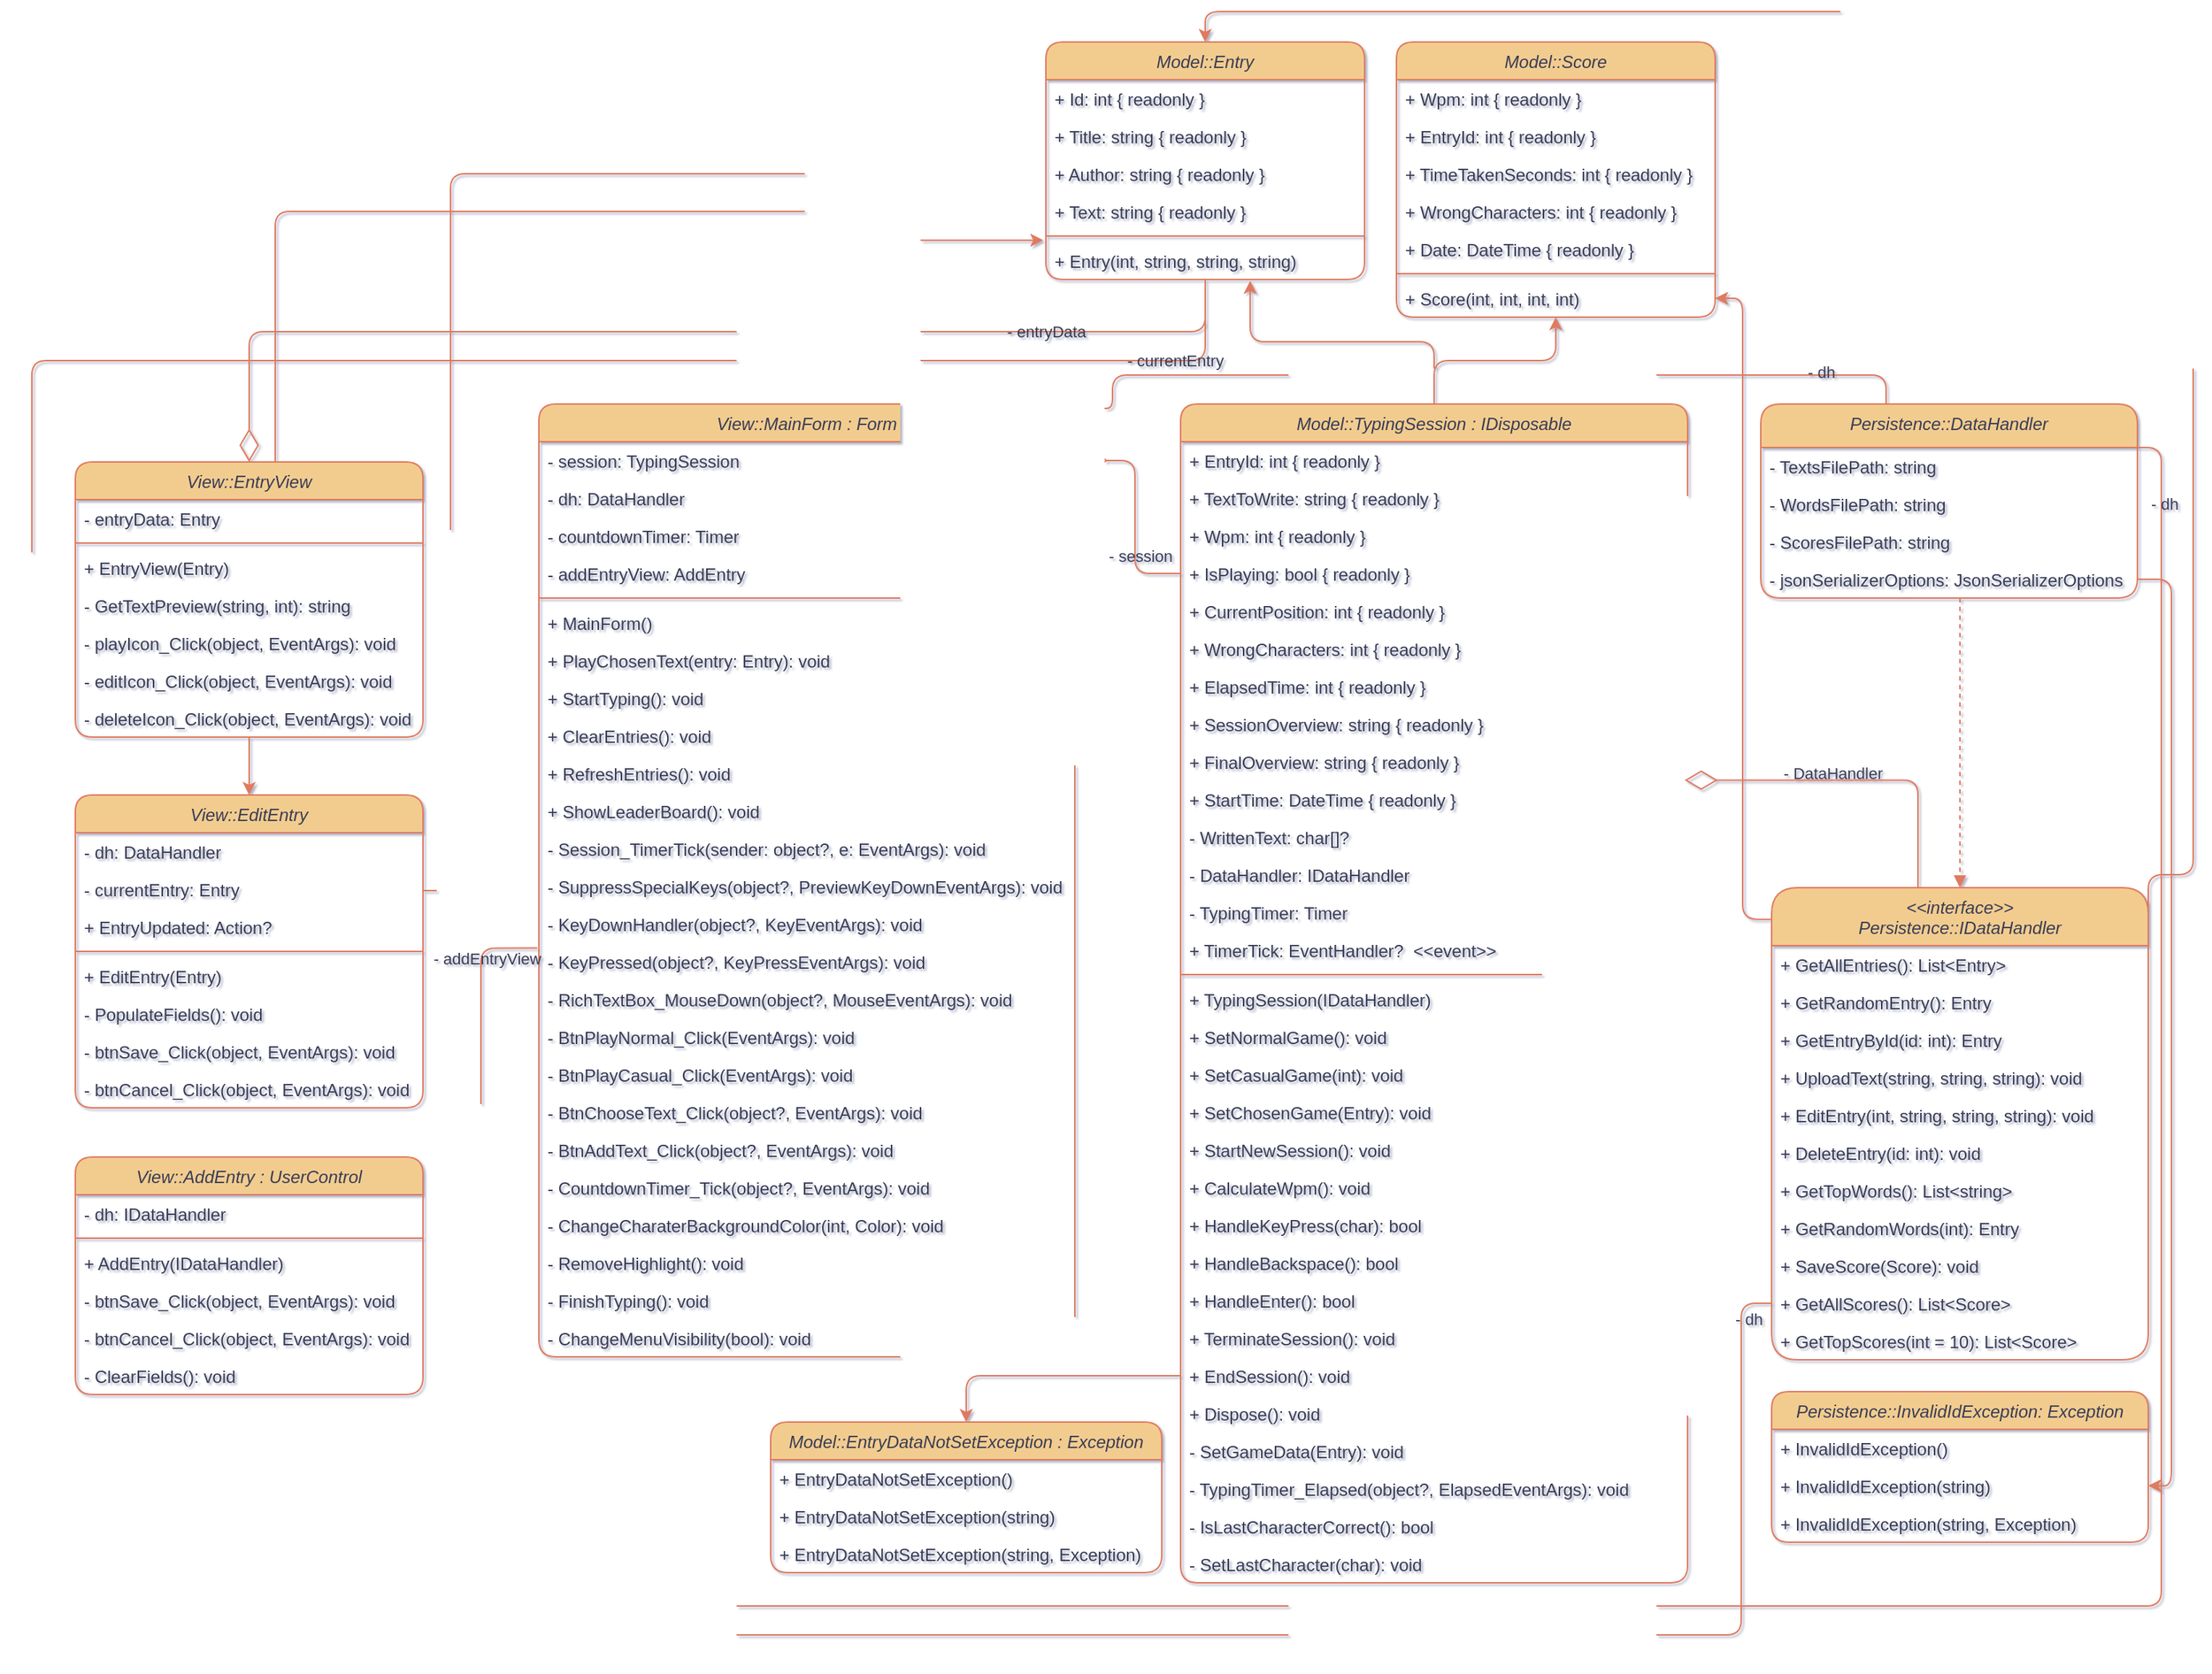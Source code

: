 <mxfile version="24.7.17">
  <diagram id="C5RBs43oDa-KdzZeNtuy" name="Page-1">
    <mxGraphModel dx="3695" dy="2937" grid="0" gridSize="10" guides="1" tooltips="1" connect="1" arrows="1" fold="1" page="1" pageScale="1" pageWidth="827" pageHeight="1169" background="#ffffff" math="0" shadow="1">
      <root>
        <mxCell id="WIyWlLk6GJQsqaUBKTNV-0" />
        <mxCell id="WIyWlLk6GJQsqaUBKTNV-1" parent="WIyWlLk6GJQsqaUBKTNV-0" />
        <mxCell id="zkfFHV4jXpPFQw0GAbJ--0" value="View::MainForm : Form" style="swimlane;fontStyle=2;align=center;verticalAlign=top;childLayout=stackLayout;horizontal=1;startSize=26;horizontalStack=0;resizeParent=1;resizeLast=0;collapsible=1;marginBottom=0;rounded=1;shadow=0;strokeWidth=1;labelBackgroundColor=none;fillColor=#F2CC8F;strokeColor=#E07A5F;fontColor=#393C56;" parent="WIyWlLk6GJQsqaUBKTNV-1" vertex="1">
          <mxGeometry x="60" y="50" width="370" height="658" as="geometry">
            <mxRectangle x="220" y="120" width="160" height="26" as="alternateBounds" />
          </mxGeometry>
        </mxCell>
        <mxCell id="zkfFHV4jXpPFQw0GAbJ--2" value="- session: TypingSession" style="text;align=left;verticalAlign=top;spacingLeft=4;spacingRight=4;overflow=hidden;rotatable=0;points=[[0,0.5],[1,0.5]];portConstraint=eastwest;rounded=1;shadow=0;html=0;labelBackgroundColor=none;fontColor=#393C56;" parent="zkfFHV4jXpPFQw0GAbJ--0" vertex="1">
          <mxGeometry y="26" width="370" height="26" as="geometry" />
        </mxCell>
        <mxCell id="zkfFHV4jXpPFQw0GAbJ--1" value="- dh: DataHandler" style="text;align=left;verticalAlign=top;spacingLeft=4;spacingRight=4;overflow=hidden;rotatable=0;points=[[0,0.5],[1,0.5]];portConstraint=eastwest;labelBackgroundColor=none;fontColor=#393C56;rounded=1;" parent="zkfFHV4jXpPFQw0GAbJ--0" vertex="1">
          <mxGeometry y="52" width="370" height="26" as="geometry" />
        </mxCell>
        <mxCell id="zkfFHV4jXpPFQw0GAbJ--3" value="- countdownTimer: Timer" style="text;align=left;verticalAlign=top;spacingLeft=4;spacingRight=4;overflow=hidden;rotatable=0;points=[[0,0.5],[1,0.5]];portConstraint=eastwest;rounded=1;shadow=0;html=0;labelBackgroundColor=none;fontColor=#393C56;" parent="zkfFHV4jXpPFQw0GAbJ--0" vertex="1">
          <mxGeometry y="78" width="370" height="26" as="geometry" />
        </mxCell>
        <mxCell id="OBLISQpFkdRMbbfd8KMB-1" value="- addEntryView: AddEntry" style="text;align=left;verticalAlign=top;spacingLeft=4;spacingRight=4;overflow=hidden;rotatable=0;points=[[0,0.5],[1,0.5]];portConstraint=eastwest;rounded=1;shadow=0;html=0;labelBackgroundColor=none;fontColor=#393C56;" parent="zkfFHV4jXpPFQw0GAbJ--0" vertex="1">
          <mxGeometry y="104" width="370" height="26" as="geometry" />
        </mxCell>
        <mxCell id="zkfFHV4jXpPFQw0GAbJ--4" value="" style="line;html=1;strokeWidth=1;align=left;verticalAlign=middle;spacingTop=-1;spacingLeft=3;spacingRight=3;rotatable=0;labelPosition=right;points=[];portConstraint=eastwest;labelBackgroundColor=none;fillColor=#F2CC8F;strokeColor=#E07A5F;fontColor=#393C56;rounded=1;" parent="zkfFHV4jXpPFQw0GAbJ--0" vertex="1">
          <mxGeometry y="130" width="370" height="8" as="geometry" />
        </mxCell>
        <mxCell id="zkfFHV4jXpPFQw0GAbJ--5" value="+ MainForm()" style="text;align=left;verticalAlign=top;spacingLeft=4;spacingRight=4;overflow=hidden;rotatable=0;points=[[0,0.5],[1,0.5]];portConstraint=eastwest;labelBackgroundColor=none;fontColor=#393C56;rounded=1;" parent="zkfFHV4jXpPFQw0GAbJ--0" vertex="1">
          <mxGeometry y="138" width="370" height="26" as="geometry" />
        </mxCell>
        <mxCell id="OBLISQpFkdRMbbfd8KMB-15" value="+ PlayChosenText(entry: Entry): void" style="text;align=left;verticalAlign=top;spacingLeft=4;spacingRight=4;overflow=hidden;rotatable=0;points=[[0,0.5],[1,0.5]];portConstraint=eastwest;labelBackgroundColor=none;fontColor=#393C56;rounded=1;" parent="zkfFHV4jXpPFQw0GAbJ--0" vertex="1">
          <mxGeometry y="164" width="370" height="26" as="geometry" />
        </mxCell>
        <mxCell id="OBLISQpFkdRMbbfd8KMB-14" value="+ StartTyping(): void" style="text;align=left;verticalAlign=top;spacingLeft=4;spacingRight=4;overflow=hidden;rotatable=0;points=[[0,0.5],[1,0.5]];portConstraint=eastwest;labelBackgroundColor=none;fontColor=#393C56;rounded=1;" parent="zkfFHV4jXpPFQw0GAbJ--0" vertex="1">
          <mxGeometry y="190" width="370" height="26" as="geometry" />
        </mxCell>
        <mxCell id="OBLISQpFkdRMbbfd8KMB-22" value="+ ClearEntries(): void" style="text;align=left;verticalAlign=top;spacingLeft=4;spacingRight=4;overflow=hidden;rotatable=0;points=[[0,0.5],[1,0.5]];portConstraint=eastwest;labelBackgroundColor=none;fontColor=#393C56;rounded=1;" parent="zkfFHV4jXpPFQw0GAbJ--0" vertex="1">
          <mxGeometry y="216" width="370" height="26" as="geometry" />
        </mxCell>
        <mxCell id="OBLISQpFkdRMbbfd8KMB-11" value="+ RefreshEntries(): void" style="text;align=left;verticalAlign=top;spacingLeft=4;spacingRight=4;overflow=hidden;rotatable=0;points=[[0,0.5],[1,0.5]];portConstraint=eastwest;labelBackgroundColor=none;fontColor=#393C56;rounded=1;" parent="zkfFHV4jXpPFQw0GAbJ--0" vertex="1">
          <mxGeometry y="242" width="370" height="26" as="geometry" />
        </mxCell>
        <mxCell id="OBLISQpFkdRMbbfd8KMB-5" value="+ ShowLeaderBoard(): void" style="text;align=left;verticalAlign=top;spacingLeft=4;spacingRight=4;overflow=hidden;rotatable=0;points=[[0,0.5],[1,0.5]];portConstraint=eastwest;labelBackgroundColor=none;fontColor=#393C56;rounded=1;" parent="zkfFHV4jXpPFQw0GAbJ--0" vertex="1">
          <mxGeometry y="268" width="370" height="26" as="geometry" />
        </mxCell>
        <mxCell id="OBLISQpFkdRMbbfd8KMB-2" value="- Session_TimerTick(sender: object?, e: EventArgs): void" style="text;align=left;verticalAlign=top;spacingLeft=4;spacingRight=4;overflow=hidden;rotatable=0;points=[[0,0.5],[1,0.5]];portConstraint=eastwest;labelBackgroundColor=none;fontColor=#393C56;rounded=1;" parent="zkfFHV4jXpPFQw0GAbJ--0" vertex="1">
          <mxGeometry y="294" width="370" height="26" as="geometry" />
        </mxCell>
        <mxCell id="OBLISQpFkdRMbbfd8KMB-6" value="- SuppressSpecialKeys(object?, PreviewKeyDownEventArgs): void" style="text;align=left;verticalAlign=top;spacingLeft=4;spacingRight=4;overflow=hidden;rotatable=0;points=[[0,0.5],[1,0.5]];portConstraint=eastwest;labelBackgroundColor=none;fontColor=#393C56;rounded=1;" parent="zkfFHV4jXpPFQw0GAbJ--0" vertex="1">
          <mxGeometry y="320" width="370" height="26" as="geometry" />
        </mxCell>
        <mxCell id="OBLISQpFkdRMbbfd8KMB-9" value="- KeyDownHandler(object?, KeyEventArgs): void" style="text;align=left;verticalAlign=top;spacingLeft=4;spacingRight=4;overflow=hidden;rotatable=0;points=[[0,0.5],[1,0.5]];portConstraint=eastwest;labelBackgroundColor=none;fontColor=#393C56;rounded=1;" parent="zkfFHV4jXpPFQw0GAbJ--0" vertex="1">
          <mxGeometry y="346" width="370" height="26" as="geometry" />
        </mxCell>
        <mxCell id="OBLISQpFkdRMbbfd8KMB-8" value="- KeyPressed(object?, KeyPressEventArgs): void" style="text;align=left;verticalAlign=top;spacingLeft=4;spacingRight=4;overflow=hidden;rotatable=0;points=[[0,0.5],[1,0.5]];portConstraint=eastwest;labelBackgroundColor=none;fontColor=#393C56;rounded=1;" parent="zkfFHV4jXpPFQw0GAbJ--0" vertex="1">
          <mxGeometry y="372" width="370" height="26" as="geometry" />
        </mxCell>
        <mxCell id="OBLISQpFkdRMbbfd8KMB-7" value="- RichTextBox_MouseDown(object?, MouseEventArgs): void" style="text;align=left;verticalAlign=top;spacingLeft=4;spacingRight=4;overflow=hidden;rotatable=0;points=[[0,0.5],[1,0.5]];portConstraint=eastwest;labelBackgroundColor=none;fontColor=#393C56;rounded=1;" parent="zkfFHV4jXpPFQw0GAbJ--0" vertex="1">
          <mxGeometry y="398" width="370" height="26" as="geometry" />
        </mxCell>
        <mxCell id="OBLISQpFkdRMbbfd8KMB-10" value="- BtnPlayNormal_Click(EventArgs): void" style="text;align=left;verticalAlign=top;spacingLeft=4;spacingRight=4;overflow=hidden;rotatable=0;points=[[0,0.5],[1,0.5]];portConstraint=eastwest;labelBackgroundColor=none;fontColor=#393C56;rounded=1;" parent="zkfFHV4jXpPFQw0GAbJ--0" vertex="1">
          <mxGeometry y="424" width="370" height="26" as="geometry" />
        </mxCell>
        <mxCell id="OBLISQpFkdRMbbfd8KMB-18" value="- BtnPlayCasual_Click(EventArgs): void" style="text;align=left;verticalAlign=top;spacingLeft=4;spacingRight=4;overflow=hidden;rotatable=0;points=[[0,0.5],[1,0.5]];portConstraint=eastwest;labelBackgroundColor=none;fontColor=#393C56;rounded=1;" parent="zkfFHV4jXpPFQw0GAbJ--0" vertex="1">
          <mxGeometry y="450" width="370" height="26" as="geometry" />
        </mxCell>
        <mxCell id="OBLISQpFkdRMbbfd8KMB-17" value="- BtnChooseText_Click(object?, EventArgs): void" style="text;align=left;verticalAlign=top;spacingLeft=4;spacingRight=4;overflow=hidden;rotatable=0;points=[[0,0.5],[1,0.5]];portConstraint=eastwest;labelBackgroundColor=none;fontColor=#393C56;rounded=1;" parent="zkfFHV4jXpPFQw0GAbJ--0" vertex="1">
          <mxGeometry y="476" width="370" height="26" as="geometry" />
        </mxCell>
        <mxCell id="OBLISQpFkdRMbbfd8KMB-16" value="- BtnAddText_Click(object?, EventArgs): void" style="text;align=left;verticalAlign=top;spacingLeft=4;spacingRight=4;overflow=hidden;rotatable=0;points=[[0,0.5],[1,0.5]];portConstraint=eastwest;labelBackgroundColor=none;fontColor=#393C56;rounded=1;" parent="zkfFHV4jXpPFQw0GAbJ--0" vertex="1">
          <mxGeometry y="502" width="370" height="26" as="geometry" />
        </mxCell>
        <mxCell id="OBLISQpFkdRMbbfd8KMB-13" value="- CountdownTimer_Tick(object?, EventArgs): void" style="text;align=left;verticalAlign=top;spacingLeft=4;spacingRight=4;overflow=hidden;rotatable=0;points=[[0,0.5],[1,0.5]];portConstraint=eastwest;labelBackgroundColor=none;fontColor=#393C56;rounded=1;" parent="zkfFHV4jXpPFQw0GAbJ--0" vertex="1">
          <mxGeometry y="528" width="370" height="26" as="geometry" />
        </mxCell>
        <mxCell id="OBLISQpFkdRMbbfd8KMB-12" value="- ChangeCharaterBackgroundColor(int, Color): void" style="text;align=left;verticalAlign=top;spacingLeft=4;spacingRight=4;overflow=hidden;rotatable=0;points=[[0,0.5],[1,0.5]];portConstraint=eastwest;labelBackgroundColor=none;fontColor=#393C56;rounded=1;" parent="zkfFHV4jXpPFQw0GAbJ--0" vertex="1">
          <mxGeometry y="554" width="370" height="26" as="geometry" />
        </mxCell>
        <mxCell id="OBLISQpFkdRMbbfd8KMB-21" value="- RemoveHighlight(): void" style="text;align=left;verticalAlign=top;spacingLeft=4;spacingRight=4;overflow=hidden;rotatable=0;points=[[0,0.5],[1,0.5]];portConstraint=eastwest;labelBackgroundColor=none;fontColor=#393C56;rounded=1;" parent="zkfFHV4jXpPFQw0GAbJ--0" vertex="1">
          <mxGeometry y="580" width="370" height="26" as="geometry" />
        </mxCell>
        <mxCell id="OBLISQpFkdRMbbfd8KMB-24" value="- FinishTyping(): void" style="text;align=left;verticalAlign=top;spacingLeft=4;spacingRight=4;overflow=hidden;rotatable=0;points=[[0,0.5],[1,0.5]];portConstraint=eastwest;labelBackgroundColor=none;fontColor=#393C56;rounded=1;" parent="zkfFHV4jXpPFQw0GAbJ--0" vertex="1">
          <mxGeometry y="606" width="370" height="26" as="geometry" />
        </mxCell>
        <mxCell id="OBLISQpFkdRMbbfd8KMB-23" value="- ChangeMenuVisibility(bool): void" style="text;align=left;verticalAlign=top;spacingLeft=4;spacingRight=4;overflow=hidden;rotatable=0;points=[[0,0.5],[1,0.5]];portConstraint=eastwest;labelBackgroundColor=none;fontColor=#393C56;rounded=1;" parent="zkfFHV4jXpPFQw0GAbJ--0" vertex="1">
          <mxGeometry y="632" width="370" height="26" as="geometry" />
        </mxCell>
        <mxCell id="OBLISQpFkdRMbbfd8KMB-79" style="edgeStyle=orthogonalEdgeStyle;rounded=1;orthogonalLoop=1;jettySize=auto;html=1;exitX=0.5;exitY=1;exitDx=0;exitDy=0;entryX=0.5;entryY=0;entryDx=0;entryDy=0;labelBackgroundColor=none;strokeColor=#E07A5F;fontColor=default;" parent="WIyWlLk6GJQsqaUBKTNV-1" source="OBLISQpFkdRMbbfd8KMB-26" target="OBLISQpFkdRMbbfd8KMB-60" edge="1">
          <mxGeometry relative="1" as="geometry" />
        </mxCell>
        <mxCell id="OBLISQpFkdRMbbfd8KMB-240" style="edgeStyle=orthogonalEdgeStyle;rounded=1;orthogonalLoop=1;jettySize=auto;html=1;entryX=0;entryY=0.5;entryDx=0;entryDy=0;strokeColor=#E07A5F;fontColor=#393C56;fillColor=#F2CC8F;" parent="WIyWlLk6GJQsqaUBKTNV-1" source="OBLISQpFkdRMbbfd8KMB-26" target="OBLISQpFkdRMbbfd8KMB-158" edge="1">
          <mxGeometry relative="1" as="geometry">
            <Array as="points">
              <mxPoint x="-122" y="-83" />
            </Array>
          </mxGeometry>
        </mxCell>
        <mxCell id="OBLISQpFkdRMbbfd8KMB-26" value="View::EntryView" style="swimlane;fontStyle=2;align=center;verticalAlign=top;childLayout=stackLayout;horizontal=1;startSize=26;horizontalStack=0;resizeParent=1;resizeLast=0;collapsible=1;marginBottom=0;rounded=1;shadow=0;strokeWidth=1;labelBackgroundColor=none;fillColor=#F2CC8F;strokeColor=#E07A5F;fontColor=#393C56;" parent="WIyWlLk6GJQsqaUBKTNV-1" vertex="1">
          <mxGeometry x="-260" y="90" width="240" height="190" as="geometry">
            <mxRectangle x="220" y="120" width="160" height="26" as="alternateBounds" />
          </mxGeometry>
        </mxCell>
        <mxCell id="OBLISQpFkdRMbbfd8KMB-27" value="- entryData: Entry" style="text;align=left;verticalAlign=top;spacingLeft=4;spacingRight=4;overflow=hidden;rotatable=0;points=[[0,0.5],[1,0.5]];portConstraint=eastwest;labelBackgroundColor=none;fontColor=#393C56;rounded=1;" parent="OBLISQpFkdRMbbfd8KMB-26" vertex="1">
          <mxGeometry y="26" width="240" height="26" as="geometry" />
        </mxCell>
        <mxCell id="OBLISQpFkdRMbbfd8KMB-31" value="" style="line;html=1;strokeWidth=1;align=left;verticalAlign=middle;spacingTop=-1;spacingLeft=3;spacingRight=3;rotatable=0;labelPosition=right;points=[];portConstraint=eastwest;labelBackgroundColor=none;fillColor=#F2CC8F;strokeColor=#E07A5F;fontColor=#393C56;rounded=1;" parent="OBLISQpFkdRMbbfd8KMB-26" vertex="1">
          <mxGeometry y="52" width="240" height="8" as="geometry" />
        </mxCell>
        <mxCell id="OBLISQpFkdRMbbfd8KMB-32" value="+ EntryView(Entry)" style="text;align=left;verticalAlign=top;spacingLeft=4;spacingRight=4;overflow=hidden;rotatable=0;points=[[0,0.5],[1,0.5]];portConstraint=eastwest;labelBackgroundColor=none;fontColor=#393C56;rounded=1;" parent="OBLISQpFkdRMbbfd8KMB-26" vertex="1">
          <mxGeometry y="60" width="240" height="26" as="geometry" />
        </mxCell>
        <mxCell id="OBLISQpFkdRMbbfd8KMB-53" value="- GetTextPreview(string, int): string" style="text;align=left;verticalAlign=top;spacingLeft=4;spacingRight=4;overflow=hidden;rotatable=0;points=[[0,0.5],[1,0.5]];portConstraint=eastwest;labelBackgroundColor=none;fontColor=#393C56;rounded=1;" parent="OBLISQpFkdRMbbfd8KMB-26" vertex="1">
          <mxGeometry y="86" width="240" height="26" as="geometry" />
        </mxCell>
        <mxCell id="OBLISQpFkdRMbbfd8KMB-54" value="- playIcon_Click(object, EventArgs): void" style="text;align=left;verticalAlign=top;spacingLeft=4;spacingRight=4;overflow=hidden;rotatable=0;points=[[0,0.5],[1,0.5]];portConstraint=eastwest;labelBackgroundColor=none;fontColor=#393C56;rounded=1;" parent="OBLISQpFkdRMbbfd8KMB-26" vertex="1">
          <mxGeometry y="112" width="240" height="26" as="geometry" />
        </mxCell>
        <mxCell id="OBLISQpFkdRMbbfd8KMB-56" value="- editIcon_Click(object, EventArgs): void" style="text;align=left;verticalAlign=top;spacingLeft=4;spacingRight=4;overflow=hidden;rotatable=0;points=[[0,0.5],[1,0.5]];portConstraint=eastwest;labelBackgroundColor=none;fontColor=#393C56;rounded=1;" parent="OBLISQpFkdRMbbfd8KMB-26" vertex="1">
          <mxGeometry y="138" width="240" height="26" as="geometry" />
        </mxCell>
        <mxCell id="OBLISQpFkdRMbbfd8KMB-57" value="- deleteIcon_Click(object, EventArgs): void" style="text;align=left;verticalAlign=top;spacingLeft=4;spacingRight=4;overflow=hidden;rotatable=0;points=[[0,0.5],[1,0.5]];portConstraint=eastwest;labelBackgroundColor=none;fontColor=#393C56;rounded=1;" parent="OBLISQpFkdRMbbfd8KMB-26" vertex="1">
          <mxGeometry y="164" width="240" height="26" as="geometry" />
        </mxCell>
        <mxCell id="OBLISQpFkdRMbbfd8KMB-241" style="edgeStyle=orthogonalEdgeStyle;rounded=1;orthogonalLoop=1;jettySize=auto;html=1;entryX=0;entryY=0.5;entryDx=0;entryDy=0;strokeColor=#E07A5F;fontColor=#393C56;fillColor=#F2CC8F;" parent="WIyWlLk6GJQsqaUBKTNV-1" source="OBLISQpFkdRMbbfd8KMB-60" target="OBLISQpFkdRMbbfd8KMB-157" edge="1">
          <mxGeometry relative="1" as="geometry">
            <Array as="points">
              <mxPoint x="-1" y="386" />
              <mxPoint x="-1" y="-109" />
            </Array>
          </mxGeometry>
        </mxCell>
        <mxCell id="OBLISQpFkdRMbbfd8KMB-60" value="View::EditEntry" style="swimlane;fontStyle=2;align=center;verticalAlign=top;childLayout=stackLayout;horizontal=1;startSize=26;horizontalStack=0;resizeParent=1;resizeLast=0;collapsible=1;marginBottom=0;rounded=1;shadow=0;strokeWidth=1;labelBackgroundColor=none;fillColor=#F2CC8F;strokeColor=#E07A5F;fontColor=#393C56;" parent="WIyWlLk6GJQsqaUBKTNV-1" vertex="1">
          <mxGeometry x="-260" y="320" width="240" height="216" as="geometry">
            <mxRectangle x="220" y="120" width="160" height="26" as="alternateBounds" />
          </mxGeometry>
        </mxCell>
        <mxCell id="OBLISQpFkdRMbbfd8KMB-61" value="- dh: DataHandler" style="text;align=left;verticalAlign=top;spacingLeft=4;spacingRight=4;overflow=hidden;rotatable=0;points=[[0,0.5],[1,0.5]];portConstraint=eastwest;labelBackgroundColor=none;fontColor=#393C56;rounded=1;" parent="OBLISQpFkdRMbbfd8KMB-60" vertex="1">
          <mxGeometry y="26" width="240" height="26" as="geometry" />
        </mxCell>
        <mxCell id="OBLISQpFkdRMbbfd8KMB-68" value="- currentEntry: Entry" style="text;align=left;verticalAlign=top;spacingLeft=4;spacingRight=4;overflow=hidden;rotatable=0;points=[[0,0.5],[1,0.5]];portConstraint=eastwest;labelBackgroundColor=none;fontColor=#393C56;rounded=1;" parent="OBLISQpFkdRMbbfd8KMB-60" vertex="1">
          <mxGeometry y="52" width="240" height="26" as="geometry" />
        </mxCell>
        <mxCell id="OBLISQpFkdRMbbfd8KMB-69" value="+ EntryUpdated: Action?" style="text;align=left;verticalAlign=top;spacingLeft=4;spacingRight=4;overflow=hidden;rotatable=0;points=[[0,0.5],[1,0.5]];portConstraint=eastwest;labelBackgroundColor=none;fontColor=#393C56;rounded=1;" parent="OBLISQpFkdRMbbfd8KMB-60" vertex="1">
          <mxGeometry y="78" width="240" height="26" as="geometry" />
        </mxCell>
        <mxCell id="OBLISQpFkdRMbbfd8KMB-62" value="" style="line;html=1;strokeWidth=1;align=left;verticalAlign=middle;spacingTop=-1;spacingLeft=3;spacingRight=3;rotatable=0;labelPosition=right;points=[];portConstraint=eastwest;labelBackgroundColor=none;fillColor=#F2CC8F;strokeColor=#E07A5F;fontColor=#393C56;rounded=1;" parent="OBLISQpFkdRMbbfd8KMB-60" vertex="1">
          <mxGeometry y="104" width="240" height="8" as="geometry" />
        </mxCell>
        <mxCell id="OBLISQpFkdRMbbfd8KMB-63" value="+ EditEntry(Entry)" style="text;align=left;verticalAlign=top;spacingLeft=4;spacingRight=4;overflow=hidden;rotatable=0;points=[[0,0.5],[1,0.5]];portConstraint=eastwest;labelBackgroundColor=none;fontColor=#393C56;rounded=1;" parent="OBLISQpFkdRMbbfd8KMB-60" vertex="1">
          <mxGeometry y="112" width="240" height="26" as="geometry" />
        </mxCell>
        <mxCell id="OBLISQpFkdRMbbfd8KMB-64" value="- PopulateFields(): void" style="text;align=left;verticalAlign=top;spacingLeft=4;spacingRight=4;overflow=hidden;rotatable=0;points=[[0,0.5],[1,0.5]];portConstraint=eastwest;labelBackgroundColor=none;fontColor=#393C56;rounded=1;" parent="OBLISQpFkdRMbbfd8KMB-60" vertex="1">
          <mxGeometry y="138" width="240" height="26" as="geometry" />
        </mxCell>
        <mxCell id="OBLISQpFkdRMbbfd8KMB-65" value="- btnSave_Click(object, EventArgs): void" style="text;align=left;verticalAlign=top;spacingLeft=4;spacingRight=4;overflow=hidden;rotatable=0;points=[[0,0.5],[1,0.5]];portConstraint=eastwest;labelBackgroundColor=none;fontColor=#393C56;rounded=1;" parent="OBLISQpFkdRMbbfd8KMB-60" vertex="1">
          <mxGeometry y="164" width="240" height="26" as="geometry" />
        </mxCell>
        <mxCell id="OBLISQpFkdRMbbfd8KMB-66" value="- btnCancel_Click(object, EventArgs): void" style="text;align=left;verticalAlign=top;spacingLeft=4;spacingRight=4;overflow=hidden;rotatable=0;points=[[0,0.5],[1,0.5]];portConstraint=eastwest;labelBackgroundColor=none;fontColor=#393C56;rounded=1;" parent="OBLISQpFkdRMbbfd8KMB-60" vertex="1">
          <mxGeometry y="190" width="240" height="26" as="geometry" />
        </mxCell>
        <mxCell id="OBLISQpFkdRMbbfd8KMB-70" value="View::AddEntry : UserControl" style="swimlane;fontStyle=2;align=center;verticalAlign=top;childLayout=stackLayout;horizontal=1;startSize=26;horizontalStack=0;resizeParent=1;resizeLast=0;collapsible=1;marginBottom=0;rounded=1;shadow=0;strokeWidth=1;labelBackgroundColor=none;fillColor=#F2CC8F;strokeColor=#E07A5F;fontColor=#393C56;" parent="WIyWlLk6GJQsqaUBKTNV-1" vertex="1">
          <mxGeometry x="-260" y="570" width="240" height="164" as="geometry">
            <mxRectangle x="220" y="120" width="160" height="26" as="alternateBounds" />
          </mxGeometry>
        </mxCell>
        <mxCell id="OBLISQpFkdRMbbfd8KMB-71" value="- dh: IDataHandler" style="text;align=left;verticalAlign=top;spacingLeft=4;spacingRight=4;overflow=hidden;rotatable=0;points=[[0,0.5],[1,0.5]];portConstraint=eastwest;labelBackgroundColor=none;fontColor=#393C56;rounded=1;" parent="OBLISQpFkdRMbbfd8KMB-70" vertex="1">
          <mxGeometry y="26" width="240" height="26" as="geometry" />
        </mxCell>
        <mxCell id="OBLISQpFkdRMbbfd8KMB-74" value="" style="line;html=1;strokeWidth=1;align=left;verticalAlign=middle;spacingTop=-1;spacingLeft=3;spacingRight=3;rotatable=0;labelPosition=right;points=[];portConstraint=eastwest;labelBackgroundColor=none;fillColor=#F2CC8F;strokeColor=#E07A5F;fontColor=#393C56;rounded=1;" parent="OBLISQpFkdRMbbfd8KMB-70" vertex="1">
          <mxGeometry y="52" width="240" height="8" as="geometry" />
        </mxCell>
        <mxCell id="OBLISQpFkdRMbbfd8KMB-75" value="+ AddEntry(IDataHandler)" style="text;align=left;verticalAlign=top;spacingLeft=4;spacingRight=4;overflow=hidden;rotatable=0;points=[[0,0.5],[1,0.5]];portConstraint=eastwest;labelBackgroundColor=none;fontColor=#393C56;rounded=1;" parent="OBLISQpFkdRMbbfd8KMB-70" vertex="1">
          <mxGeometry y="60" width="240" height="26" as="geometry" />
        </mxCell>
        <mxCell id="OBLISQpFkdRMbbfd8KMB-76" value="- btnSave_Click(object, EventArgs): void" style="text;align=left;verticalAlign=top;spacingLeft=4;spacingRight=4;overflow=hidden;rotatable=0;points=[[0,0.5],[1,0.5]];portConstraint=eastwest;labelBackgroundColor=none;fontColor=#393C56;rounded=1;" parent="OBLISQpFkdRMbbfd8KMB-70" vertex="1">
          <mxGeometry y="86" width="240" height="26" as="geometry" />
        </mxCell>
        <mxCell id="OBLISQpFkdRMbbfd8KMB-77" value="- btnCancel_Click(object, EventArgs): void" style="text;align=left;verticalAlign=top;spacingLeft=4;spacingRight=4;overflow=hidden;rotatable=0;points=[[0,0.5],[1,0.5]];portConstraint=eastwest;labelBackgroundColor=none;fontColor=#393C56;rounded=1;" parent="OBLISQpFkdRMbbfd8KMB-70" vertex="1">
          <mxGeometry y="112" width="240" height="26" as="geometry" />
        </mxCell>
        <mxCell id="OBLISQpFkdRMbbfd8KMB-78" value="- ClearFields(): void" style="text;align=left;verticalAlign=top;spacingLeft=4;spacingRight=4;overflow=hidden;rotatable=0;points=[[0,0.5],[1,0.5]];portConstraint=eastwest;labelBackgroundColor=none;fontColor=#393C56;rounded=1;" parent="OBLISQpFkdRMbbfd8KMB-70" vertex="1">
          <mxGeometry y="138" width="240" height="26" as="geometry" />
        </mxCell>
        <mxCell id="OBLISQpFkdRMbbfd8KMB-234" style="edgeStyle=orthogonalEdgeStyle;rounded=1;orthogonalLoop=1;jettySize=auto;html=1;strokeColor=#E07A5F;fontColor=#393C56;fillColor=#F2CC8F;" parent="WIyWlLk6GJQsqaUBKTNV-1" source="OBLISQpFkdRMbbfd8KMB-81" target="OBLISQpFkdRMbbfd8KMB-160" edge="1">
          <mxGeometry relative="1" as="geometry" />
        </mxCell>
        <mxCell id="OBLISQpFkdRMbbfd8KMB-81" value="Model::TypingSession : IDisposable" style="swimlane;fontStyle=2;align=center;verticalAlign=top;childLayout=stackLayout;horizontal=1;startSize=26;horizontalStack=0;resizeParent=1;resizeLast=0;collapsible=1;marginBottom=0;rounded=1;shadow=0;strokeWidth=1;labelBackgroundColor=none;fillColor=#F2CC8F;strokeColor=#E07A5F;fontColor=#393C56;" parent="WIyWlLk6GJQsqaUBKTNV-1" vertex="1">
          <mxGeometry x="503" y="50" width="350" height="814" as="geometry">
            <mxRectangle x="220" y="120" width="160" height="26" as="alternateBounds" />
          </mxGeometry>
        </mxCell>
        <mxCell id="OBLISQpFkdRMbbfd8KMB-82" value="+ EntryId: int { readonly }" style="text;align=left;verticalAlign=top;spacingLeft=4;spacingRight=4;overflow=hidden;rotatable=0;points=[[0,0.5],[1,0.5]];portConstraint=eastwest;rounded=1;shadow=0;html=0;labelBackgroundColor=none;fontColor=#393C56;" parent="OBLISQpFkdRMbbfd8KMB-81" vertex="1">
          <mxGeometry y="26" width="350" height="26" as="geometry" />
        </mxCell>
        <mxCell id="OBLISQpFkdRMbbfd8KMB-137" value="+ TextToWrite: string { readonly }" style="text;align=left;verticalAlign=top;spacingLeft=4;spacingRight=4;overflow=hidden;rotatable=0;points=[[0,0.5],[1,0.5]];portConstraint=eastwest;rounded=1;shadow=0;html=0;labelBackgroundColor=none;fontColor=#393C56;" parent="OBLISQpFkdRMbbfd8KMB-81" vertex="1">
          <mxGeometry y="52" width="350" height="26" as="geometry" />
        </mxCell>
        <mxCell id="OBLISQpFkdRMbbfd8KMB-138" value="+ Wpm: int { readonly }" style="text;align=left;verticalAlign=top;spacingLeft=4;spacingRight=4;overflow=hidden;rotatable=0;points=[[0,0.5],[1,0.5]];portConstraint=eastwest;rounded=1;shadow=0;html=0;labelBackgroundColor=none;fontColor=#393C56;" parent="OBLISQpFkdRMbbfd8KMB-81" vertex="1">
          <mxGeometry y="78" width="350" height="26" as="geometry" />
        </mxCell>
        <mxCell id="OBLISQpFkdRMbbfd8KMB-139" value="+ IsPlaying: bool { readonly }" style="text;align=left;verticalAlign=top;spacingLeft=4;spacingRight=4;overflow=hidden;rotatable=0;points=[[0,0.5],[1,0.5]];portConstraint=eastwest;rounded=1;shadow=0;html=0;labelBackgroundColor=none;fontColor=#393C56;" parent="OBLISQpFkdRMbbfd8KMB-81" vertex="1">
          <mxGeometry y="104" width="350" height="26" as="geometry" />
        </mxCell>
        <mxCell id="OBLISQpFkdRMbbfd8KMB-140" value="+ CurrentPosition: int { readonly }" style="text;align=left;verticalAlign=top;spacingLeft=4;spacingRight=4;overflow=hidden;rotatable=0;points=[[0,0.5],[1,0.5]];portConstraint=eastwest;rounded=1;shadow=0;html=0;labelBackgroundColor=none;fontColor=#393C56;" parent="OBLISQpFkdRMbbfd8KMB-81" vertex="1">
          <mxGeometry y="130" width="350" height="26" as="geometry" />
        </mxCell>
        <mxCell id="OBLISQpFkdRMbbfd8KMB-141" value="+ WrongCharacters: int { readonly }" style="text;align=left;verticalAlign=top;spacingLeft=4;spacingRight=4;overflow=hidden;rotatable=0;points=[[0,0.5],[1,0.5]];portConstraint=eastwest;rounded=1;shadow=0;html=0;labelBackgroundColor=none;fontColor=#393C56;" parent="OBLISQpFkdRMbbfd8KMB-81" vertex="1">
          <mxGeometry y="156" width="350" height="26" as="geometry" />
        </mxCell>
        <mxCell id="OBLISQpFkdRMbbfd8KMB-142" value="+ ElapsedTime: int { readonly }" style="text;align=left;verticalAlign=top;spacingLeft=4;spacingRight=4;overflow=hidden;rotatable=0;points=[[0,0.5],[1,0.5]];portConstraint=eastwest;rounded=1;shadow=0;html=0;labelBackgroundColor=none;fontColor=#393C56;" parent="OBLISQpFkdRMbbfd8KMB-81" vertex="1">
          <mxGeometry y="182" width="350" height="26" as="geometry" />
        </mxCell>
        <mxCell id="OBLISQpFkdRMbbfd8KMB-143" value="+ SessionOverview: string { readonly }" style="text;align=left;verticalAlign=top;spacingLeft=4;spacingRight=4;overflow=hidden;rotatable=0;points=[[0,0.5],[1,0.5]];portConstraint=eastwest;rounded=1;shadow=0;html=0;labelBackgroundColor=none;fontColor=#393C56;" parent="OBLISQpFkdRMbbfd8KMB-81" vertex="1">
          <mxGeometry y="208" width="350" height="26" as="geometry" />
        </mxCell>
        <mxCell id="OBLISQpFkdRMbbfd8KMB-144" value="+ FinalOverview: string { readonly }" style="text;align=left;verticalAlign=top;spacingLeft=4;spacingRight=4;overflow=hidden;rotatable=0;points=[[0,0.5],[1,0.5]];portConstraint=eastwest;rounded=1;shadow=0;html=0;labelBackgroundColor=none;fontColor=#393C56;" parent="OBLISQpFkdRMbbfd8KMB-81" vertex="1">
          <mxGeometry y="234" width="350" height="26" as="geometry" />
        </mxCell>
        <mxCell id="OBLISQpFkdRMbbfd8KMB-136" value="+ StartTime: DateTime { readonly }" style="text;align=left;verticalAlign=top;spacingLeft=4;spacingRight=4;overflow=hidden;rotatable=0;points=[[0,0.5],[1,0.5]];portConstraint=eastwest;rounded=1;shadow=0;html=0;labelBackgroundColor=none;fontColor=#393C56;" parent="OBLISQpFkdRMbbfd8KMB-81" vertex="1">
          <mxGeometry y="260" width="350" height="26" as="geometry" />
        </mxCell>
        <mxCell id="OBLISQpFkdRMbbfd8KMB-145" value="- WrittenText: char[]?" style="text;align=left;verticalAlign=top;spacingLeft=4;spacingRight=4;overflow=hidden;rotatable=0;points=[[0,0.5],[1,0.5]];portConstraint=eastwest;rounded=1;shadow=0;html=0;labelBackgroundColor=none;fontColor=#393C56;" parent="OBLISQpFkdRMbbfd8KMB-81" vertex="1">
          <mxGeometry y="286" width="350" height="26" as="geometry" />
        </mxCell>
        <mxCell id="OBLISQpFkdRMbbfd8KMB-146" value="- DataHandler: IDataHandler" style="text;align=left;verticalAlign=top;spacingLeft=4;spacingRight=4;overflow=hidden;rotatable=0;points=[[0,0.5],[1,0.5]];portConstraint=eastwest;rounded=1;shadow=0;html=0;labelBackgroundColor=none;fontColor=#393C56;" parent="OBLISQpFkdRMbbfd8KMB-81" vertex="1">
          <mxGeometry y="312" width="350" height="26" as="geometry" />
        </mxCell>
        <mxCell id="OBLISQpFkdRMbbfd8KMB-147" value="- TypingTimer: Timer" style="text;align=left;verticalAlign=top;spacingLeft=4;spacingRight=4;overflow=hidden;rotatable=0;points=[[0,0.5],[1,0.5]];portConstraint=eastwest;rounded=1;shadow=0;html=0;labelBackgroundColor=none;fontColor=#393C56;" parent="OBLISQpFkdRMbbfd8KMB-81" vertex="1">
          <mxGeometry y="338" width="350" height="26" as="geometry" />
        </mxCell>
        <mxCell id="OBLISQpFkdRMbbfd8KMB-148" value="+ TimerTick: EventHandler?  &lt;&lt;event&gt;&gt;" style="text;align=left;verticalAlign=top;spacingLeft=4;spacingRight=4;overflow=hidden;rotatable=0;points=[[0,0.5],[1,0.5]];portConstraint=eastwest;rounded=1;shadow=0;html=0;labelBackgroundColor=none;fontColor=#393C56;" parent="OBLISQpFkdRMbbfd8KMB-81" vertex="1">
          <mxGeometry y="364" width="350" height="26" as="geometry" />
        </mxCell>
        <mxCell id="OBLISQpFkdRMbbfd8KMB-86" value="" style="line;html=1;strokeWidth=1;align=left;verticalAlign=middle;spacingTop=-1;spacingLeft=3;spacingRight=3;rotatable=0;labelPosition=right;points=[];portConstraint=eastwest;labelBackgroundColor=none;fillColor=#F2CC8F;strokeColor=#E07A5F;fontColor=#393C56;rounded=1;" parent="OBLISQpFkdRMbbfd8KMB-81" vertex="1">
          <mxGeometry y="390" width="350" height="8" as="geometry" />
        </mxCell>
        <mxCell id="OBLISQpFkdRMbbfd8KMB-87" value="+ TypingSession(IDataHandler)" style="text;align=left;verticalAlign=top;spacingLeft=4;spacingRight=4;overflow=hidden;rotatable=0;points=[[0,0.5],[1,0.5]];portConstraint=eastwest;labelBackgroundColor=none;fontColor=#393C56;rounded=1;" parent="OBLISQpFkdRMbbfd8KMB-81" vertex="1">
          <mxGeometry y="398" width="350" height="26" as="geometry" />
        </mxCell>
        <mxCell id="OBLISQpFkdRMbbfd8KMB-89" value="+ SetNormalGame(): void" style="text;align=left;verticalAlign=top;spacingLeft=4;spacingRight=4;overflow=hidden;rotatable=0;points=[[0,0.5],[1,0.5]];portConstraint=eastwest;labelBackgroundColor=none;fontColor=#393C56;rounded=1;" parent="OBLISQpFkdRMbbfd8KMB-81" vertex="1">
          <mxGeometry y="424" width="350" height="26" as="geometry" />
        </mxCell>
        <mxCell id="OBLISQpFkdRMbbfd8KMB-90" value="+ SetCasualGame(int): void" style="text;align=left;verticalAlign=top;spacingLeft=4;spacingRight=4;overflow=hidden;rotatable=0;points=[[0,0.5],[1,0.5]];portConstraint=eastwest;labelBackgroundColor=none;fontColor=#393C56;rounded=1;" parent="OBLISQpFkdRMbbfd8KMB-81" vertex="1">
          <mxGeometry y="450" width="350" height="26" as="geometry" />
        </mxCell>
        <mxCell id="OBLISQpFkdRMbbfd8KMB-91" value="+ SetChosenGame(Entry): void" style="text;align=left;verticalAlign=top;spacingLeft=4;spacingRight=4;overflow=hidden;rotatable=0;points=[[0,0.5],[1,0.5]];portConstraint=eastwest;labelBackgroundColor=none;fontColor=#393C56;rounded=1;" parent="OBLISQpFkdRMbbfd8KMB-81" vertex="1">
          <mxGeometry y="476" width="350" height="26" as="geometry" />
        </mxCell>
        <mxCell id="OBLISQpFkdRMbbfd8KMB-92" value="+ StartNewSession(): void" style="text;align=left;verticalAlign=top;spacingLeft=4;spacingRight=4;overflow=hidden;rotatable=0;points=[[0,0.5],[1,0.5]];portConstraint=eastwest;labelBackgroundColor=none;fontColor=#393C56;rounded=1;" parent="OBLISQpFkdRMbbfd8KMB-81" vertex="1">
          <mxGeometry y="502" width="350" height="26" as="geometry" />
        </mxCell>
        <mxCell id="OBLISQpFkdRMbbfd8KMB-96" value="+ CalculateWpm(): void" style="text;align=left;verticalAlign=top;spacingLeft=4;spacingRight=4;overflow=hidden;rotatable=0;points=[[0,0.5],[1,0.5]];portConstraint=eastwest;labelBackgroundColor=none;fontColor=#393C56;rounded=1;" parent="OBLISQpFkdRMbbfd8KMB-81" vertex="1">
          <mxGeometry y="528" width="350" height="26" as="geometry" />
        </mxCell>
        <mxCell id="OBLISQpFkdRMbbfd8KMB-99" value="+ HandleKeyPress(char): bool" style="text;align=left;verticalAlign=top;spacingLeft=4;spacingRight=4;overflow=hidden;rotatable=0;points=[[0,0.5],[1,0.5]];portConstraint=eastwest;labelBackgroundColor=none;fontColor=#393C56;rounded=1;" parent="OBLISQpFkdRMbbfd8KMB-81" vertex="1">
          <mxGeometry y="554" width="350" height="26" as="geometry" />
        </mxCell>
        <mxCell id="OBLISQpFkdRMbbfd8KMB-100" value="+ HandleBackspace(): bool" style="text;align=left;verticalAlign=top;spacingLeft=4;spacingRight=4;overflow=hidden;rotatable=0;points=[[0,0.5],[1,0.5]];portConstraint=eastwest;labelBackgroundColor=none;fontColor=#393C56;rounded=1;" parent="OBLISQpFkdRMbbfd8KMB-81" vertex="1">
          <mxGeometry y="580" width="350" height="26" as="geometry" />
        </mxCell>
        <mxCell id="OBLISQpFkdRMbbfd8KMB-101" value="+ HandleEnter(): bool" style="text;align=left;verticalAlign=top;spacingLeft=4;spacingRight=4;overflow=hidden;rotatable=0;points=[[0,0.5],[1,0.5]];portConstraint=eastwest;labelBackgroundColor=none;fontColor=#393C56;rounded=1;" parent="OBLISQpFkdRMbbfd8KMB-81" vertex="1">
          <mxGeometry y="606" width="350" height="26" as="geometry" />
        </mxCell>
        <mxCell id="OBLISQpFkdRMbbfd8KMB-95" value="+ TerminateSession(): void" style="text;align=left;verticalAlign=top;spacingLeft=4;spacingRight=4;overflow=hidden;rotatable=0;points=[[0,0.5],[1,0.5]];portConstraint=eastwest;labelBackgroundColor=none;fontColor=#393C56;rounded=1;" parent="OBLISQpFkdRMbbfd8KMB-81" vertex="1">
          <mxGeometry y="632" width="350" height="26" as="geometry" />
        </mxCell>
        <mxCell id="OBLISQpFkdRMbbfd8KMB-94" value="+ EndSession(): void" style="text;align=left;verticalAlign=top;spacingLeft=4;spacingRight=4;overflow=hidden;rotatable=0;points=[[0,0.5],[1,0.5]];portConstraint=eastwest;labelBackgroundColor=none;fontColor=#393C56;rounded=1;" parent="OBLISQpFkdRMbbfd8KMB-81" vertex="1">
          <mxGeometry y="658" width="350" height="26" as="geometry" />
        </mxCell>
        <mxCell id="OBLISQpFkdRMbbfd8KMB-102" value="+ Dispose(): void" style="text;align=left;verticalAlign=top;spacingLeft=4;spacingRight=4;overflow=hidden;rotatable=0;points=[[0,0.5],[1,0.5]];portConstraint=eastwest;labelBackgroundColor=none;fontColor=#393C56;rounded=1;" parent="OBLISQpFkdRMbbfd8KMB-81" vertex="1">
          <mxGeometry y="684" width="350" height="26" as="geometry" />
        </mxCell>
        <mxCell id="OBLISQpFkdRMbbfd8KMB-88" value="- SetGameData(Entry): void" style="text;align=left;verticalAlign=top;spacingLeft=4;spacingRight=4;overflow=hidden;rotatable=0;points=[[0,0.5],[1,0.5]];portConstraint=eastwest;labelBackgroundColor=none;fontColor=#393C56;rounded=1;" parent="OBLISQpFkdRMbbfd8KMB-81" vertex="1">
          <mxGeometry y="710" width="350" height="26" as="geometry" />
        </mxCell>
        <mxCell id="OBLISQpFkdRMbbfd8KMB-93" value="- TypingTimer_Elapsed(object?, ElapsedEventArgs): void" style="text;align=left;verticalAlign=top;spacingLeft=4;spacingRight=4;overflow=hidden;rotatable=0;points=[[0,0.5],[1,0.5]];portConstraint=eastwest;labelBackgroundColor=none;fontColor=#393C56;rounded=1;" parent="OBLISQpFkdRMbbfd8KMB-81" vertex="1">
          <mxGeometry y="736" width="350" height="26" as="geometry" />
        </mxCell>
        <mxCell id="OBLISQpFkdRMbbfd8KMB-98" value="- IsLastCharacterCorrect(): bool" style="text;align=left;verticalAlign=top;spacingLeft=4;spacingRight=4;overflow=hidden;rotatable=0;points=[[0,0.5],[1,0.5]];portConstraint=eastwest;labelBackgroundColor=none;fontColor=#393C56;rounded=1;" parent="OBLISQpFkdRMbbfd8KMB-81" vertex="1">
          <mxGeometry y="762" width="350" height="26" as="geometry" />
        </mxCell>
        <mxCell id="OBLISQpFkdRMbbfd8KMB-97" value="- SetLastCharacter(char): void" style="text;align=left;verticalAlign=top;spacingLeft=4;spacingRight=4;overflow=hidden;rotatable=0;points=[[0,0.5],[1,0.5]];portConstraint=eastwest;labelBackgroundColor=none;fontColor=#393C56;rounded=1;" parent="OBLISQpFkdRMbbfd8KMB-81" vertex="1">
          <mxGeometry y="788" width="350" height="26" as="geometry" />
        </mxCell>
        <mxCell id="OBLISQpFkdRMbbfd8KMB-220" style="edgeStyle=orthogonalEdgeStyle;rounded=1;orthogonalLoop=1;jettySize=auto;html=1;entryX=0.5;entryY=0;entryDx=0;entryDy=0;curved=0;endArrow=diamondThin;endFill=0;labelBackgroundColor=none;strokeColor=#E07A5F;fontColor=default;targetPerimeterSpacing=0;endSize=20;" parent="WIyWlLk6GJQsqaUBKTNV-1" source="OBLISQpFkdRMbbfd8KMB-149" target="OBLISQpFkdRMbbfd8KMB-26" edge="1">
          <mxGeometry relative="1" as="geometry">
            <Array as="points">
              <mxPoint x="520" />
              <mxPoint x="-140" />
            </Array>
          </mxGeometry>
        </mxCell>
        <mxCell id="OBLISQpFkdRMbbfd8KMB-222" value="- entryData" style="edgeLabel;html=1;align=center;verticalAlign=middle;resizable=0;points=[];labelBackgroundColor=none;fontColor=#393C56;rounded=1;" parent="OBLISQpFkdRMbbfd8KMB-220" vertex="1" connectable="0">
          <mxGeometry x="-0.865" y="-3" relative="1" as="geometry">
            <mxPoint x="-93" y="3" as="offset" />
          </mxGeometry>
        </mxCell>
        <mxCell id="OBLISQpFkdRMbbfd8KMB-149" value="Model::Entry" style="swimlane;fontStyle=2;align=center;verticalAlign=top;childLayout=stackLayout;horizontal=1;startSize=26;horizontalStack=0;resizeParent=1;resizeLast=0;collapsible=1;marginBottom=0;rounded=1;shadow=0;strokeWidth=1;labelBackgroundColor=none;fillColor=#F2CC8F;strokeColor=#E07A5F;fontColor=#393C56;" parent="WIyWlLk6GJQsqaUBKTNV-1" vertex="1">
          <mxGeometry x="410" y="-200" width="220" height="164" as="geometry">
            <mxRectangle x="220" y="120" width="160" height="26" as="alternateBounds" />
          </mxGeometry>
        </mxCell>
        <mxCell id="OBLISQpFkdRMbbfd8KMB-150" value="+ Id: int { readonly }" style="text;align=left;verticalAlign=top;spacingLeft=4;spacingRight=4;overflow=hidden;rotatable=0;points=[[0,0.5],[1,0.5]];portConstraint=eastwest;labelBackgroundColor=none;fontColor=#393C56;rounded=1;" parent="OBLISQpFkdRMbbfd8KMB-149" vertex="1">
          <mxGeometry y="26" width="220" height="26" as="geometry" />
        </mxCell>
        <mxCell id="OBLISQpFkdRMbbfd8KMB-156" value="+ Title: string { readonly }" style="text;align=left;verticalAlign=top;spacingLeft=4;spacingRight=4;overflow=hidden;rotatable=0;points=[[0,0.5],[1,0.5]];portConstraint=eastwest;labelBackgroundColor=none;fontColor=#393C56;rounded=1;" parent="OBLISQpFkdRMbbfd8KMB-149" vertex="1">
          <mxGeometry y="52" width="220" height="26" as="geometry" />
        </mxCell>
        <mxCell id="OBLISQpFkdRMbbfd8KMB-157" value="+ Author: string { readonly }" style="text;align=left;verticalAlign=top;spacingLeft=4;spacingRight=4;overflow=hidden;rotatable=0;points=[[0,0.5],[1,0.5]];portConstraint=eastwest;labelBackgroundColor=none;fontColor=#393C56;rounded=1;" parent="OBLISQpFkdRMbbfd8KMB-149" vertex="1">
          <mxGeometry y="78" width="220" height="26" as="geometry" />
        </mxCell>
        <mxCell id="OBLISQpFkdRMbbfd8KMB-158" value="+ Text: string { readonly }" style="text;align=left;verticalAlign=top;spacingLeft=4;spacingRight=4;overflow=hidden;rotatable=0;points=[[0,0.5],[1,0.5]];portConstraint=eastwest;labelBackgroundColor=none;fontColor=#393C56;rounded=1;" parent="OBLISQpFkdRMbbfd8KMB-149" vertex="1">
          <mxGeometry y="104" width="220" height="26" as="geometry" />
        </mxCell>
        <mxCell id="OBLISQpFkdRMbbfd8KMB-151" value="" style="line;html=1;strokeWidth=1;align=left;verticalAlign=middle;spacingTop=-1;spacingLeft=3;spacingRight=3;rotatable=0;labelPosition=right;points=[];portConstraint=eastwest;labelBackgroundColor=none;fillColor=#F2CC8F;strokeColor=#E07A5F;fontColor=#393C56;rounded=1;" parent="OBLISQpFkdRMbbfd8KMB-149" vertex="1">
          <mxGeometry y="130" width="220" height="8" as="geometry" />
        </mxCell>
        <mxCell id="OBLISQpFkdRMbbfd8KMB-152" value="+ Entry(int, string, string, string)" style="text;align=left;verticalAlign=top;spacingLeft=4;spacingRight=4;overflow=hidden;rotatable=0;points=[[0,0.5],[1,0.5]];portConstraint=eastwest;labelBackgroundColor=none;fontColor=#393C56;rounded=1;" parent="OBLISQpFkdRMbbfd8KMB-149" vertex="1">
          <mxGeometry y="138" width="220" height="26" as="geometry" />
        </mxCell>
        <mxCell id="OBLISQpFkdRMbbfd8KMB-160" value="Model::Score" style="swimlane;fontStyle=2;align=center;verticalAlign=top;childLayout=stackLayout;horizontal=1;startSize=26;horizontalStack=0;resizeParent=1;resizeLast=0;collapsible=1;marginBottom=0;rounded=1;shadow=0;strokeWidth=1;labelBackgroundColor=none;fillColor=#F2CC8F;strokeColor=#E07A5F;fontColor=#393C56;" parent="WIyWlLk6GJQsqaUBKTNV-1" vertex="1">
          <mxGeometry x="652" y="-200" width="220" height="190" as="geometry">
            <mxRectangle x="220" y="120" width="160" height="26" as="alternateBounds" />
          </mxGeometry>
        </mxCell>
        <mxCell id="OBLISQpFkdRMbbfd8KMB-161" value="+ Wpm: int { readonly }" style="text;align=left;verticalAlign=top;spacingLeft=4;spacingRight=4;overflow=hidden;rotatable=0;points=[[0,0.5],[1,0.5]];portConstraint=eastwest;labelBackgroundColor=none;fontColor=#393C56;rounded=1;" parent="OBLISQpFkdRMbbfd8KMB-160" vertex="1">
          <mxGeometry y="26" width="220" height="26" as="geometry" />
        </mxCell>
        <mxCell id="OBLISQpFkdRMbbfd8KMB-162" value="+ EntryId: int { readonly }" style="text;align=left;verticalAlign=top;spacingLeft=4;spacingRight=4;overflow=hidden;rotatable=0;points=[[0,0.5],[1,0.5]];portConstraint=eastwest;labelBackgroundColor=none;fontColor=#393C56;rounded=1;" parent="OBLISQpFkdRMbbfd8KMB-160" vertex="1">
          <mxGeometry y="52" width="220" height="26" as="geometry" />
        </mxCell>
        <mxCell id="OBLISQpFkdRMbbfd8KMB-163" value="+ TimeTakenSeconds: int { readonly }" style="text;align=left;verticalAlign=top;spacingLeft=4;spacingRight=4;overflow=hidden;rotatable=0;points=[[0,0.5],[1,0.5]];portConstraint=eastwest;labelBackgroundColor=none;fontColor=#393C56;rounded=1;" parent="OBLISQpFkdRMbbfd8KMB-160" vertex="1">
          <mxGeometry y="78" width="220" height="26" as="geometry" />
        </mxCell>
        <mxCell id="OBLISQpFkdRMbbfd8KMB-164" value="+ WrongCharacters: int { readonly }" style="text;align=left;verticalAlign=top;spacingLeft=4;spacingRight=4;overflow=hidden;rotatable=0;points=[[0,0.5],[1,0.5]];portConstraint=eastwest;labelBackgroundColor=none;fontColor=#393C56;rounded=1;" parent="OBLISQpFkdRMbbfd8KMB-160" vertex="1">
          <mxGeometry y="104" width="220" height="26" as="geometry" />
        </mxCell>
        <mxCell id="OBLISQpFkdRMbbfd8KMB-167" value="+ Date: DateTime { readonly }" style="text;align=left;verticalAlign=top;spacingLeft=4;spacingRight=4;overflow=hidden;rotatable=0;points=[[0,0.5],[1,0.5]];portConstraint=eastwest;labelBackgroundColor=none;fontColor=#393C56;rounded=1;" parent="OBLISQpFkdRMbbfd8KMB-160" vertex="1">
          <mxGeometry y="130" width="220" height="26" as="geometry" />
        </mxCell>
        <mxCell id="OBLISQpFkdRMbbfd8KMB-165" value="" style="line;html=1;strokeWidth=1;align=left;verticalAlign=middle;spacingTop=-1;spacingLeft=3;spacingRight=3;rotatable=0;labelPosition=right;points=[];portConstraint=eastwest;labelBackgroundColor=none;fillColor=#F2CC8F;strokeColor=#E07A5F;fontColor=#393C56;rounded=1;" parent="OBLISQpFkdRMbbfd8KMB-160" vertex="1">
          <mxGeometry y="156" width="220" height="8" as="geometry" />
        </mxCell>
        <mxCell id="OBLISQpFkdRMbbfd8KMB-166" value="+ Score(int, int, int, int)" style="text;align=left;verticalAlign=top;spacingLeft=4;spacingRight=4;overflow=hidden;rotatable=0;points=[[0,0.5],[1,0.5]];portConstraint=eastwest;labelBackgroundColor=none;fontColor=#393C56;rounded=1;" parent="OBLISQpFkdRMbbfd8KMB-160" vertex="1">
          <mxGeometry y="164" width="220" height="26" as="geometry" />
        </mxCell>
        <mxCell id="OBLISQpFkdRMbbfd8KMB-232" style="edgeStyle=orthogonalEdgeStyle;rounded=1;orthogonalLoop=1;jettySize=auto;html=1;entryX=0.994;entryY=0.991;entryDx=0;entryDy=0;strokeColor=#E07A5F;fontColor=default;fillColor=#F2CC8F;endArrow=diamondThin;endFill=0;labelBackgroundColor=none;endSize=20;entryPerimeter=0;" parent="WIyWlLk6GJQsqaUBKTNV-1" source="OBLISQpFkdRMbbfd8KMB-168" target="OBLISQpFkdRMbbfd8KMB-144" edge="1">
          <mxGeometry relative="1" as="geometry">
            <Array as="points">
              <mxPoint x="1012" y="310" />
            </Array>
          </mxGeometry>
        </mxCell>
        <mxCell id="OBLISQpFkdRMbbfd8KMB-233" value="-&amp;nbsp;DataHandler" style="edgeLabel;html=1;align=center;verticalAlign=middle;resizable=0;points=[];rounded=1;strokeColor=#E07A5F;fontColor=#393C56;fillColor=#F2CC8F;labelBackgroundColor=none;" parent="OBLISQpFkdRMbbfd8KMB-232" vertex="1" connectable="0">
          <mxGeometry x="0.515" y="-3" relative="1" as="geometry">
            <mxPoint x="45" y="-2" as="offset" />
          </mxGeometry>
        </mxCell>
        <mxCell id="OBLISQpFkdRMbbfd8KMB-235" style="edgeStyle=orthogonalEdgeStyle;rounded=1;orthogonalLoop=1;jettySize=auto;html=1;exitX=0.004;exitY=0.067;exitDx=0;exitDy=0;entryX=1;entryY=0.5;entryDx=0;entryDy=0;strokeColor=#E07A5F;fontColor=#393C56;fillColor=#F2CC8F;exitPerimeter=0;" parent="WIyWlLk6GJQsqaUBKTNV-1" source="OBLISQpFkdRMbbfd8KMB-168" target="OBLISQpFkdRMbbfd8KMB-166" edge="1">
          <mxGeometry relative="1" as="geometry">
            <Array as="points">
              <mxPoint x="891" y="406" />
              <mxPoint x="891" y="-23" />
            </Array>
          </mxGeometry>
        </mxCell>
        <mxCell id="OBLISQpFkdRMbbfd8KMB-238" style="edgeStyle=orthogonalEdgeStyle;rounded=1;orthogonalLoop=1;jettySize=auto;html=1;strokeColor=#E07A5F;fontColor=#393C56;fillColor=#F2CC8F;exitX=1;exitY=0.5;exitDx=0;exitDy=0;" parent="WIyWlLk6GJQsqaUBKTNV-1" source="OBLISQpFkdRMbbfd8KMB-172" target="OBLISQpFkdRMbbfd8KMB-149" edge="1">
          <mxGeometry relative="1" as="geometry">
            <Array as="points">
              <mxPoint x="1202" y="375" />
              <mxPoint x="1202" y="-221" />
              <mxPoint x="520" y="-221" />
            </Array>
          </mxGeometry>
        </mxCell>
        <mxCell id="OBLISQpFkdRMbbfd8KMB-168" value="&lt;&lt;interface&gt;&gt;&#xa;Persistence::IDataHandler" style="swimlane;fontStyle=2;align=center;verticalAlign=top;childLayout=stackLayout;horizontal=1;startSize=40;horizontalStack=0;resizeParent=1;resizeLast=0;collapsible=1;marginBottom=0;rounded=1;shadow=0;strokeWidth=1;labelBackgroundColor=none;fillColor=#F2CC8F;strokeColor=#E07A5F;fontColor=#393C56;" parent="WIyWlLk6GJQsqaUBKTNV-1" vertex="1">
          <mxGeometry x="911" y="384" width="260" height="326" as="geometry">
            <mxRectangle x="220" y="120" width="160" height="26" as="alternateBounds" />
          </mxGeometry>
        </mxCell>
        <mxCell id="OBLISQpFkdRMbbfd8KMB-169" value="+ GetAllEntries(): List&lt;Entry&gt;" style="text;align=left;verticalAlign=top;spacingLeft=4;spacingRight=4;overflow=hidden;rotatable=0;points=[[0,0.5],[1,0.5]];portConstraint=eastwest;labelBackgroundColor=none;fontColor=#393C56;rounded=1;" parent="OBLISQpFkdRMbbfd8KMB-168" vertex="1">
          <mxGeometry y="40" width="260" height="26" as="geometry" />
        </mxCell>
        <mxCell id="OBLISQpFkdRMbbfd8KMB-170" value="+ GetRandomEntry(): Entry" style="text;align=left;verticalAlign=top;spacingLeft=4;spacingRight=4;overflow=hidden;rotatable=0;points=[[0,0.5],[1,0.5]];portConstraint=eastwest;labelBackgroundColor=none;fontColor=#393C56;rounded=1;" parent="OBLISQpFkdRMbbfd8KMB-168" vertex="1">
          <mxGeometry y="66" width="260" height="26" as="geometry" />
        </mxCell>
        <mxCell id="OBLISQpFkdRMbbfd8KMB-171" value="+ GetEntryById(id: int): Entry" style="text;align=left;verticalAlign=top;spacingLeft=4;spacingRight=4;overflow=hidden;rotatable=0;points=[[0,0.5],[1,0.5]];portConstraint=eastwest;labelBackgroundColor=none;fontColor=#393C56;rounded=1;" parent="OBLISQpFkdRMbbfd8KMB-168" vertex="1">
          <mxGeometry y="92" width="260" height="26" as="geometry" />
        </mxCell>
        <mxCell id="OBLISQpFkdRMbbfd8KMB-172" value="+ UploadText(string, string, string): void" style="text;align=left;verticalAlign=top;spacingLeft=4;spacingRight=4;overflow=hidden;rotatable=0;points=[[0,0.5],[1,0.5]];portConstraint=eastwest;labelBackgroundColor=none;fontColor=#393C56;rounded=1;" parent="OBLISQpFkdRMbbfd8KMB-168" vertex="1">
          <mxGeometry y="118" width="260" height="26" as="geometry" />
        </mxCell>
        <mxCell id="OBLISQpFkdRMbbfd8KMB-185" value="+ EditEntry(int, string, string, string): void" style="text;align=left;verticalAlign=top;spacingLeft=4;spacingRight=4;overflow=hidden;rotatable=0;points=[[0,0.5],[1,0.5]];portConstraint=eastwest;labelBackgroundColor=none;fontColor=#393C56;rounded=1;" parent="OBLISQpFkdRMbbfd8KMB-168" vertex="1">
          <mxGeometry y="144" width="260" height="26" as="geometry" />
        </mxCell>
        <mxCell id="OBLISQpFkdRMbbfd8KMB-187" value="+ DeleteEntry(id: int): void" style="text;align=left;verticalAlign=top;spacingLeft=4;spacingRight=4;overflow=hidden;rotatable=0;points=[[0,0.5],[1,0.5]];portConstraint=eastwest;labelBackgroundColor=none;fontColor=#393C56;rounded=1;" parent="OBLISQpFkdRMbbfd8KMB-168" vertex="1">
          <mxGeometry y="170" width="260" height="26" as="geometry" />
        </mxCell>
        <mxCell id="OBLISQpFkdRMbbfd8KMB-186" value="+ GetTopWords(): List&lt;string&gt;" style="text;align=left;verticalAlign=top;spacingLeft=4;spacingRight=4;overflow=hidden;rotatable=0;points=[[0,0.5],[1,0.5]];portConstraint=eastwest;labelBackgroundColor=none;fontColor=#393C56;rounded=1;" parent="OBLISQpFkdRMbbfd8KMB-168" vertex="1">
          <mxGeometry y="196" width="260" height="26" as="geometry" />
        </mxCell>
        <mxCell id="OBLISQpFkdRMbbfd8KMB-183" value="+ GetRandomWords(int): Entry" style="text;align=left;verticalAlign=top;spacingLeft=4;spacingRight=4;overflow=hidden;rotatable=0;points=[[0,0.5],[1,0.5]];portConstraint=eastwest;labelBackgroundColor=none;fontColor=#393C56;rounded=1;" parent="OBLISQpFkdRMbbfd8KMB-168" vertex="1">
          <mxGeometry y="222" width="260" height="26" as="geometry" />
        </mxCell>
        <mxCell id="OBLISQpFkdRMbbfd8KMB-184" value="+ SaveScore(Score): void" style="text;align=left;verticalAlign=top;spacingLeft=4;spacingRight=4;overflow=hidden;rotatable=0;points=[[0,0.5],[1,0.5]];portConstraint=eastwest;labelBackgroundColor=none;fontColor=#393C56;rounded=1;" parent="OBLISQpFkdRMbbfd8KMB-168" vertex="1">
          <mxGeometry y="248" width="260" height="26" as="geometry" />
        </mxCell>
        <mxCell id="OBLISQpFkdRMbbfd8KMB-182" value="+ GetAllScores(): List&lt;Score&gt;" style="text;align=left;verticalAlign=top;spacingLeft=4;spacingRight=4;overflow=hidden;rotatable=0;points=[[0,0.5],[1,0.5]];portConstraint=eastwest;labelBackgroundColor=none;fontColor=#393C56;rounded=1;" parent="OBLISQpFkdRMbbfd8KMB-168" vertex="1">
          <mxGeometry y="274" width="260" height="26" as="geometry" />
        </mxCell>
        <mxCell id="OBLISQpFkdRMbbfd8KMB-189" value="+ GetTopScores(int = 10): List&lt;Score&gt;" style="text;align=left;verticalAlign=top;spacingLeft=4;spacingRight=4;overflow=hidden;rotatable=0;points=[[0,0.5],[1,0.5]];portConstraint=eastwest;labelBackgroundColor=none;fontColor=#393C56;rounded=1;" parent="OBLISQpFkdRMbbfd8KMB-168" vertex="1">
          <mxGeometry y="300" width="260" height="26" as="geometry" />
        </mxCell>
        <mxCell id="OBLISQpFkdRMbbfd8KMB-212" style="edgeStyle=orthogonalEdgeStyle;rounded=1;orthogonalLoop=1;jettySize=auto;html=1;endArrow=diamondThin;endFill=0;strokeWidth=1;curved=0;labelBackgroundColor=none;strokeColor=#E07A5F;fontColor=default;endSize=20;" parent="WIyWlLk6GJQsqaUBKTNV-1" source="OBLISQpFkdRMbbfd8KMB-175" edge="1">
          <mxGeometry relative="1" as="geometry">
            <mxPoint x="426" y="53" as="targetPoint" />
            <Array as="points">
              <mxPoint x="990" y="30" />
              <mxPoint x="456" y="30" />
              <mxPoint x="456" y="53" />
            </Array>
          </mxGeometry>
        </mxCell>
        <mxCell id="OBLISQpFkdRMbbfd8KMB-215" value="- dh" style="edgeLabel;html=1;align=center;verticalAlign=middle;resizable=0;points=[];labelBackgroundColor=none;fontColor=#393C56;rounded=1;" parent="OBLISQpFkdRMbbfd8KMB-212" vertex="1" connectable="0">
          <mxGeometry x="-0.784" y="-2" relative="1" as="geometry">
            <mxPoint as="offset" />
          </mxGeometry>
        </mxCell>
        <mxCell id="OBLISQpFkdRMbbfd8KMB-225" style="edgeStyle=orthogonalEdgeStyle;rounded=1;orthogonalLoop=1;jettySize=auto;html=1;curved=0;endArrow=diamondThin;endFill=0;entryX=0;entryY=0.285;entryDx=0;entryDy=0;entryPerimeter=0;labelBackgroundColor=none;strokeColor=#E07A5F;fontColor=default;jumpSize=6;endSize=20;" parent="WIyWlLk6GJQsqaUBKTNV-1" target="OBLISQpFkdRMbbfd8KMB-63" edge="1">
          <mxGeometry relative="1" as="geometry">
            <mxPoint x="1126.49" y="80" as="sourcePoint" />
            <mxPoint x="-280" y="450" as="targetPoint" />
            <Array as="points">
              <mxPoint x="1180" y="80" />
              <mxPoint x="1180" y="880" />
              <mxPoint x="-288" y="880" />
              <mxPoint x="-288" y="440" />
              <mxPoint x="-260" y="440" />
            </Array>
          </mxGeometry>
        </mxCell>
        <mxCell id="OBLISQpFkdRMbbfd8KMB-226" value="- dh" style="edgeLabel;html=1;align=center;verticalAlign=middle;resizable=0;points=[];labelBackgroundColor=none;fontColor=#393C56;rounded=1;" parent="OBLISQpFkdRMbbfd8KMB-225" vertex="1" connectable="0">
          <mxGeometry x="-0.934" y="2" relative="1" as="geometry">
            <mxPoint as="offset" />
          </mxGeometry>
        </mxCell>
        <mxCell id="OBLISQpFkdRMbbfd8KMB-229" style="edgeStyle=orthogonalEdgeStyle;rounded=1;orthogonalLoop=1;jettySize=auto;html=1;entryX=0.5;entryY=0;entryDx=0;entryDy=0;endArrow=block;endFill=1;dashed=1;labelBackgroundColor=none;strokeColor=#E07A5F;fontColor=default;" parent="WIyWlLk6GJQsqaUBKTNV-1" source="OBLISQpFkdRMbbfd8KMB-175" target="OBLISQpFkdRMbbfd8KMB-168" edge="1">
          <mxGeometry relative="1" as="geometry">
            <Array as="points">
              <mxPoint x="1041" y="236" />
              <mxPoint x="1041" y="236" />
            </Array>
          </mxGeometry>
        </mxCell>
        <mxCell id="OBLISQpFkdRMbbfd8KMB-175" value="Persistence::DataHandler" style="swimlane;fontStyle=2;align=center;verticalAlign=top;childLayout=stackLayout;horizontal=1;startSize=30;horizontalStack=0;resizeParent=1;resizeLast=0;collapsible=1;marginBottom=0;rounded=1;shadow=0;strokeWidth=1;labelBackgroundColor=none;fillColor=#F2CC8F;strokeColor=#E07A5F;fontColor=#393C56;" parent="WIyWlLk6GJQsqaUBKTNV-1" vertex="1">
          <mxGeometry x="903.5" y="50" width="260" height="134" as="geometry">
            <mxRectangle x="220" y="120" width="160" height="26" as="alternateBounds" />
          </mxGeometry>
        </mxCell>
        <mxCell id="OBLISQpFkdRMbbfd8KMB-181" value="- TextsFilePath: string" style="text;align=left;verticalAlign=top;spacingLeft=4;spacingRight=4;overflow=hidden;rotatable=0;points=[[0,0.5],[1,0.5]];portConstraint=eastwest;labelBackgroundColor=none;fontColor=#393C56;rounded=1;" parent="OBLISQpFkdRMbbfd8KMB-175" vertex="1">
          <mxGeometry y="30" width="260" height="26" as="geometry" />
        </mxCell>
        <mxCell id="OBLISQpFkdRMbbfd8KMB-190" value="- WordsFilePath: string" style="text;align=left;verticalAlign=top;spacingLeft=4;spacingRight=4;overflow=hidden;rotatable=0;points=[[0,0.5],[1,0.5]];portConstraint=eastwest;labelBackgroundColor=none;fontColor=#393C56;rounded=1;" parent="OBLISQpFkdRMbbfd8KMB-175" vertex="1">
          <mxGeometry y="56" width="260" height="26" as="geometry" />
        </mxCell>
        <mxCell id="OBLISQpFkdRMbbfd8KMB-191" value="- ScoresFilePath: string" style="text;align=left;verticalAlign=top;spacingLeft=4;spacingRight=4;overflow=hidden;rotatable=0;points=[[0,0.5],[1,0.5]];portConstraint=eastwest;labelBackgroundColor=none;fontColor=#393C56;rounded=1;" parent="OBLISQpFkdRMbbfd8KMB-175" vertex="1">
          <mxGeometry y="82" width="260" height="26" as="geometry" />
        </mxCell>
        <mxCell id="OBLISQpFkdRMbbfd8KMB-192" value="- jsonSerializerOptions: JsonSerializerOptions" style="text;align=left;verticalAlign=top;spacingLeft=4;spacingRight=4;overflow=hidden;rotatable=0;points=[[0,0.5],[1,0.5]];portConstraint=eastwest;labelBackgroundColor=none;fontColor=#393C56;rounded=1;" parent="OBLISQpFkdRMbbfd8KMB-175" vertex="1">
          <mxGeometry y="108" width="260" height="26" as="geometry" />
        </mxCell>
        <mxCell id="OBLISQpFkdRMbbfd8KMB-195" value="Model::EntryDataNotSetException : Exception" style="swimlane;fontStyle=2;align=center;verticalAlign=top;childLayout=stackLayout;horizontal=1;startSize=26;horizontalStack=0;resizeParent=1;resizeLast=0;collapsible=1;marginBottom=0;rounded=1;shadow=0;strokeWidth=1;labelBackgroundColor=none;fillColor=#F2CC8F;strokeColor=#E07A5F;fontColor=#393C56;" parent="WIyWlLk6GJQsqaUBKTNV-1" vertex="1">
          <mxGeometry x="220" y="753" width="270" height="104" as="geometry">
            <mxRectangle x="220" y="120" width="160" height="26" as="alternateBounds" />
          </mxGeometry>
        </mxCell>
        <mxCell id="OBLISQpFkdRMbbfd8KMB-196" value="+ EntryDataNotSetException()" style="text;align=left;verticalAlign=top;spacingLeft=4;spacingRight=4;overflow=hidden;rotatable=0;points=[[0,0.5],[1,0.5]];portConstraint=eastwest;labelBackgroundColor=none;fontColor=#393C56;rounded=1;" parent="OBLISQpFkdRMbbfd8KMB-195" vertex="1">
          <mxGeometry y="26" width="270" height="26" as="geometry" />
        </mxCell>
        <mxCell id="OBLISQpFkdRMbbfd8KMB-197" value="+ EntryDataNotSetException(string)" style="text;align=left;verticalAlign=top;spacingLeft=4;spacingRight=4;overflow=hidden;rotatable=0;points=[[0,0.5],[1,0.5]];portConstraint=eastwest;labelBackgroundColor=none;fontColor=#393C56;rounded=1;" parent="OBLISQpFkdRMbbfd8KMB-195" vertex="1">
          <mxGeometry y="52" width="270" height="26" as="geometry" />
        </mxCell>
        <mxCell id="OBLISQpFkdRMbbfd8KMB-198" value="+ EntryDataNotSetException(string, Exception)" style="text;align=left;verticalAlign=top;spacingLeft=4;spacingRight=4;overflow=hidden;rotatable=0;points=[[0,0.5],[1,0.5]];portConstraint=eastwest;labelBackgroundColor=none;fontColor=#393C56;rounded=1;" parent="OBLISQpFkdRMbbfd8KMB-195" vertex="1">
          <mxGeometry y="78" width="270" height="26" as="geometry" />
        </mxCell>
        <mxCell id="OBLISQpFkdRMbbfd8KMB-202" value="Persistence::InvalidIdException: Exception" style="swimlane;fontStyle=2;align=center;verticalAlign=top;childLayout=stackLayout;horizontal=1;startSize=26;horizontalStack=0;resizeParent=1;resizeLast=0;collapsible=1;marginBottom=0;rounded=1;shadow=0;strokeWidth=1;labelBackgroundColor=none;fillColor=#F2CC8F;strokeColor=#E07A5F;fontColor=#393C56;" parent="WIyWlLk6GJQsqaUBKTNV-1" vertex="1">
          <mxGeometry x="911" y="732" width="260" height="104" as="geometry">
            <mxRectangle x="220" y="120" width="160" height="26" as="alternateBounds" />
          </mxGeometry>
        </mxCell>
        <mxCell id="OBLISQpFkdRMbbfd8KMB-203" value="+ InvalidIdException()" style="text;align=left;verticalAlign=top;spacingLeft=4;spacingRight=4;overflow=hidden;rotatable=0;points=[[0,0.5],[1,0.5]];portConstraint=eastwest;labelBackgroundColor=none;fontColor=#393C56;rounded=1;" parent="OBLISQpFkdRMbbfd8KMB-202" vertex="1">
          <mxGeometry y="26" width="260" height="26" as="geometry" />
        </mxCell>
        <mxCell id="OBLISQpFkdRMbbfd8KMB-204" value="+ InvalidIdException(string)" style="text;align=left;verticalAlign=top;spacingLeft=4;spacingRight=4;overflow=hidden;rotatable=0;points=[[0,0.5],[1,0.5]];portConstraint=eastwest;labelBackgroundColor=none;fontColor=#393C56;rounded=1;" parent="OBLISQpFkdRMbbfd8KMB-202" vertex="1">
          <mxGeometry y="52" width="260" height="26" as="geometry" />
        </mxCell>
        <mxCell id="OBLISQpFkdRMbbfd8KMB-205" value="+ InvalidIdException(string, Exception)" style="text;align=left;verticalAlign=top;spacingLeft=4;spacingRight=4;overflow=hidden;rotatable=0;points=[[0,0.5],[1,0.5]];portConstraint=eastwest;labelBackgroundColor=none;fontColor=#393C56;rounded=1;" parent="OBLISQpFkdRMbbfd8KMB-202" vertex="1">
          <mxGeometry y="78" width="260" height="26" as="geometry" />
        </mxCell>
        <mxCell id="OBLISQpFkdRMbbfd8KMB-206" style="edgeStyle=orthogonalEdgeStyle;rounded=1;orthogonalLoop=1;jettySize=auto;html=1;exitX=-0.003;exitY=0.141;exitDx=0;exitDy=0;entryX=1;entryY=0.5;entryDx=0;entryDy=0;curved=0;endArrow=diamondThin;endFill=0;labelBackgroundColor=none;strokeColor=#E07A5F;fontColor=default;exitPerimeter=0;" parent="WIyWlLk6GJQsqaUBKTNV-1" source="OBLISQpFkdRMbbfd8KMB-8" target="OBLISQpFkdRMbbfd8KMB-75" edge="1">
          <mxGeometry relative="1" as="geometry" />
        </mxCell>
        <mxCell id="OBLISQpFkdRMbbfd8KMB-218" value="- addEntryView" style="edgeLabel;html=1;align=center;verticalAlign=middle;resizable=0;points=[];labelBackgroundColor=none;fontColor=#393C56;rounded=1;" parent="OBLISQpFkdRMbbfd8KMB-206" vertex="1" connectable="0">
          <mxGeometry x="-0.139" y="-2" relative="1" as="geometry">
            <mxPoint x="6" y="-82" as="offset" />
          </mxGeometry>
        </mxCell>
        <mxCell id="OBLISQpFkdRMbbfd8KMB-207" style="edgeStyle=orthogonalEdgeStyle;rounded=1;orthogonalLoop=1;jettySize=auto;html=1;entryX=1;entryY=0.5;entryDx=0;entryDy=0;curved=0;labelBackgroundColor=none;strokeColor=#E07A5F;fontColor=default;" parent="WIyWlLk6GJQsqaUBKTNV-1" source="zkfFHV4jXpPFQw0GAbJ--5" target="OBLISQpFkdRMbbfd8KMB-53" edge="1">
          <mxGeometry relative="1" as="geometry" />
        </mxCell>
        <mxCell id="OBLISQpFkdRMbbfd8KMB-216" style="edgeStyle=orthogonalEdgeStyle;rounded=1;orthogonalLoop=1;jettySize=auto;html=1;exitX=0;exitY=0.5;exitDx=0;exitDy=0;entryX=1;entryY=0.5;entryDx=0;entryDy=0;endArrow=diamondThin;endFill=0;curved=0;labelBackgroundColor=none;strokeColor=#E07A5F;fontColor=default;endSize=20;" parent="WIyWlLk6GJQsqaUBKTNV-1" source="OBLISQpFkdRMbbfd8KMB-139" target="zkfFHV4jXpPFQw0GAbJ--2" edge="1">
          <mxGeometry relative="1" as="geometry" />
        </mxCell>
        <mxCell id="OBLISQpFkdRMbbfd8KMB-217" value="- session" style="edgeLabel;html=1;align=center;verticalAlign=middle;resizable=0;points=[];labelBackgroundColor=none;fontColor=#393C56;rounded=1;" parent="OBLISQpFkdRMbbfd8KMB-216" vertex="1" connectable="0">
          <mxGeometry x="-0.497" y="-2" relative="1" as="geometry">
            <mxPoint x="1" y="-6" as="offset" />
          </mxGeometry>
        </mxCell>
        <mxCell id="OBLISQpFkdRMbbfd8KMB-223" style="edgeStyle=orthogonalEdgeStyle;rounded=1;orthogonalLoop=1;jettySize=auto;html=1;entryX=0;entryY=0.5;entryDx=0;entryDy=0;curved=0;endArrow=diamondThin;endFill=0;labelBackgroundColor=none;strokeColor=#E07A5F;fontColor=default;endSize=20;" parent="WIyWlLk6GJQsqaUBKTNV-1" source="OBLISQpFkdRMbbfd8KMB-152" target="OBLISQpFkdRMbbfd8KMB-60" edge="1">
          <mxGeometry relative="1" as="geometry">
            <mxPoint x="-270" y="400" as="targetPoint" />
            <Array as="points">
              <mxPoint x="520" y="20" />
              <mxPoint x="-290" y="20" />
              <mxPoint x="-290" y="428" />
            </Array>
          </mxGeometry>
        </mxCell>
        <mxCell id="OBLISQpFkdRMbbfd8KMB-224" value="- currentEntry" style="edgeLabel;html=1;align=center;verticalAlign=middle;resizable=0;points=[];labelBackgroundColor=none;fontColor=#393C56;rounded=1;" parent="OBLISQpFkdRMbbfd8KMB-223" vertex="1" connectable="0">
          <mxGeometry x="-0.872" y="2" relative="1" as="geometry">
            <mxPoint x="6" y="-2" as="offset" />
          </mxGeometry>
        </mxCell>
        <mxCell id="OBLISQpFkdRMbbfd8KMB-227" style="edgeStyle=orthogonalEdgeStyle;rounded=1;orthogonalLoop=1;jettySize=auto;html=1;entryX=0.461;entryY=0.933;entryDx=0;entryDy=0;entryPerimeter=0;endArrow=diamondThin;endFill=0;curved=0;exitX=0;exitY=0.5;exitDx=0;exitDy=0;labelBackgroundColor=none;strokeColor=#E07A5F;fontColor=default;endSize=20;" parent="WIyWlLk6GJQsqaUBKTNV-1" source="OBLISQpFkdRMbbfd8KMB-182" target="OBLISQpFkdRMbbfd8KMB-78" edge="1">
          <mxGeometry relative="1" as="geometry">
            <Array as="points">
              <mxPoint x="890" y="671" />
              <mxPoint x="890" y="900" />
              <mxPoint x="-149" y="900" />
            </Array>
          </mxGeometry>
        </mxCell>
        <mxCell id="OBLISQpFkdRMbbfd8KMB-228" value="- dh" style="edgeLabel;html=1;align=center;verticalAlign=middle;resizable=0;points=[];labelBackgroundColor=none;fontColor=#393C56;rounded=1;" parent="OBLISQpFkdRMbbfd8KMB-227" vertex="1" connectable="0">
          <mxGeometry x="-0.974" y="-3" relative="1" as="geometry">
            <mxPoint x="3" y="14" as="offset" />
          </mxGeometry>
        </mxCell>
        <mxCell id="OBLISQpFkdRMbbfd8KMB-231" style="edgeStyle=orthogonalEdgeStyle;rounded=1;orthogonalLoop=1;jettySize=auto;html=1;entryX=1;entryY=0.5;entryDx=0;entryDy=0;strokeColor=#E07A5F;fontColor=default;fillColor=#F2CC8F;labelBackgroundColor=none;" parent="WIyWlLk6GJQsqaUBKTNV-1" source="OBLISQpFkdRMbbfd8KMB-192" target="OBLISQpFkdRMbbfd8KMB-204" edge="1">
          <mxGeometry relative="1" as="geometry">
            <Array as="points">
              <mxPoint x="1187" y="171" />
              <mxPoint x="1187" y="797" />
            </Array>
          </mxGeometry>
        </mxCell>
        <mxCell id="OBLISQpFkdRMbbfd8KMB-236" style="edgeStyle=orthogonalEdgeStyle;rounded=1;orthogonalLoop=1;jettySize=auto;html=1;entryX=0.641;entryY=1.034;entryDx=0;entryDy=0;entryPerimeter=0;strokeColor=#E07A5F;fontColor=#393C56;fillColor=#F2CC8F;" parent="WIyWlLk6GJQsqaUBKTNV-1" source="OBLISQpFkdRMbbfd8KMB-81" target="OBLISQpFkdRMbbfd8KMB-152" edge="1">
          <mxGeometry relative="1" as="geometry" />
        </mxCell>
        <mxCell id="OBLISQpFkdRMbbfd8KMB-239" style="edgeStyle=orthogonalEdgeStyle;rounded=1;orthogonalLoop=1;jettySize=auto;html=1;entryX=-0.008;entryY=-0.045;entryDx=0;entryDy=0;entryPerimeter=0;strokeColor=#E07A5F;fontColor=#393C56;fillColor=#F2CC8F;" parent="WIyWlLk6GJQsqaUBKTNV-1" source="zkfFHV4jXpPFQw0GAbJ--0" target="OBLISQpFkdRMbbfd8KMB-152" edge="1">
          <mxGeometry relative="1" as="geometry" />
        </mxCell>
        <mxCell id="OBLISQpFkdRMbbfd8KMB-242" style="edgeStyle=orthogonalEdgeStyle;rounded=1;orthogonalLoop=1;jettySize=auto;html=1;strokeColor=#E07A5F;fontColor=#393C56;fillColor=#F2CC8F;" parent="WIyWlLk6GJQsqaUBKTNV-1" source="OBLISQpFkdRMbbfd8KMB-94" target="OBLISQpFkdRMbbfd8KMB-195" edge="1">
          <mxGeometry relative="1" as="geometry" />
        </mxCell>
      </root>
    </mxGraphModel>
  </diagram>
</mxfile>

